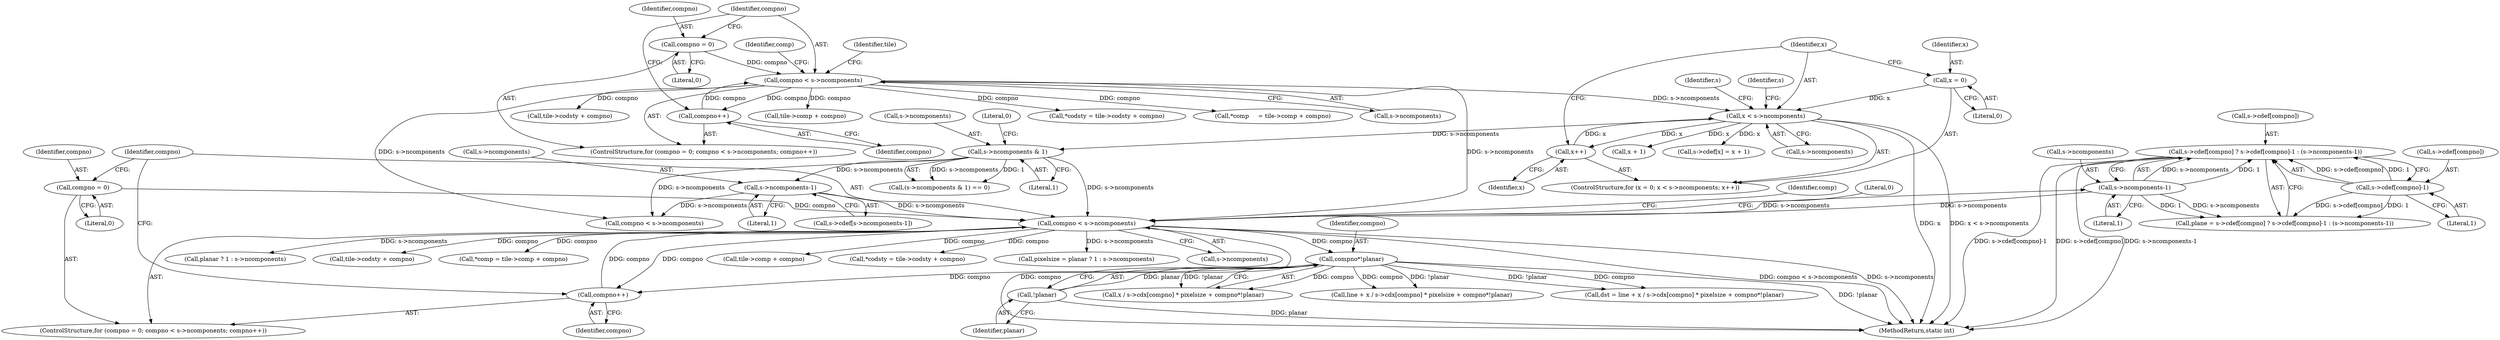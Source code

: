digraph "0_FFmpeg_fe448cd28d674c3eff3072552eae366d0b659ce9@pointer" {
"1000556" [label="(Call,s->cdef[compno] ? s->cdef[compno]-1 : (s->ncomponents-1))"];
"1000562" [label="(Call,s->cdef[compno]-1)"];
"1000569" [label="(Call,s->ncomponents-1)"];
"1000467" [label="(Call,compno < s->ncomponents)"];
"1000464" [label="(Call,compno = 0)"];
"1000472" [label="(Call,compno++)"];
"1000670" [label="(Call,compno*!planar)"];
"1000672" [label="(Call,!planar)"];
"1000439" [label="(Call,s->ncomponents & 1)"];
"1000421" [label="(Call,x < s->ncomponents)"];
"1000426" [label="(Call,x++)"];
"1000418" [label="(Call,x = 0)"];
"1000134" [label="(Call,compno < s->ncomponents)"];
"1000131" [label="(Call,compno = 0)"];
"1000139" [label="(Call,compno++)"];
"1000450" [label="(Call,s->ncomponents-1)"];
"1000573" [label="(Literal,1)"];
"1000443" [label="(Literal,1)"];
"1000441" [label="(Identifier,s)"];
"1000464" [label="(Call,compno = 0)"];
"1000660" [label="(Call,x / s->cdx[compno] * pixelsize + compno*!planar)"];
"1000130" [label="(ControlStructure,for (compno = 0; compno < s->ncomponents; compno++))"];
"1000139" [label="(Call,compno++)"];
"1000562" [label="(Call,s->cdef[compno]-1)"];
"1000478" [label="(Call,tile->comp + compno)"];
"1000438" [label="(Call,(s->ncomponents & 1) == 0)"];
"1000473" [label="(Identifier,compno)"];
"1000658" [label="(Call,line + x / s->cdx[compno] * pixelsize + compno*!planar)"];
"1000484" [label="(Call,*codsty = tile->codsty + compno)"];
"1000463" [label="(ControlStructure,for (compno = 0; compno < s->ncomponents; compno++))"];
"1000440" [label="(Call,s->ncomponents)"];
"1000426" [label="(Call,x++)"];
"1000468" [label="(Identifier,compno)"];
"1000670" [label="(Call,compno*!planar)"];
"1000789" [label="(Call,compno < s->ncomponents)"];
"1000454" [label="(Literal,1)"];
"1000466" [label="(Literal,0)"];
"1000563" [label="(Call,s->cdef[compno])"];
"1000477" [label="(Identifier,comp)"];
"1000423" [label="(Call,s->ncomponents)"];
"1001114" [label="(MethodReturn,static int)"];
"1000422" [label="(Identifier,x)"];
"1000554" [label="(Call,plane = s->cdef[compno] ? s->cdef[compno]-1 : (s->ncomponents-1))"];
"1000419" [label="(Identifier,x)"];
"1000451" [label="(Call,s->ncomponents)"];
"1000467" [label="(Call,compno < s->ncomponents)"];
"1000418" [label="(Call,x = 0)"];
"1000132" [label="(Identifier,compno)"];
"1000556" [label="(Call,s->cdef[compno] ? s->cdef[compno]-1 : (s->ncomponents-1))"];
"1000431" [label="(Identifier,s)"];
"1000420" [label="(Literal,0)"];
"1000143" [label="(Call,*comp     = tile->comp + compno)"];
"1000401" [label="(Identifier,tile)"];
"1000134" [label="(Call,compno < s->ncomponents)"];
"1000568" [label="(Literal,1)"];
"1000434" [label="(Call,x + 1)"];
"1000540" [label="(Call,pixelsize = planar ? 1 : s->ncomponents)"];
"1000427" [label="(Identifier,x)"];
"1000450" [label="(Call,s->ncomponents-1)"];
"1000144" [label="(Identifier,comp)"];
"1000469" [label="(Call,s->ncomponents)"];
"1001113" [label="(Literal,0)"];
"1000446" [label="(Call,s->cdef[s->ncomponents-1])"];
"1000542" [label="(Call,planar ? 1 : s->ncomponents)"];
"1000569" [label="(Call,s->ncomponents-1)"];
"1000570" [label="(Call,s->ncomponents)"];
"1000135" [label="(Identifier,compno)"];
"1000486" [label="(Call,tile->codsty + compno)"];
"1000136" [label="(Call,s->ncomponents)"];
"1000671" [label="(Identifier,compno)"];
"1000133" [label="(Literal,0)"];
"1000417" [label="(ControlStructure,for (x = 0; x < s->ncomponents; x++))"];
"1000444" [label="(Literal,0)"];
"1000421" [label="(Call,x < s->ncomponents)"];
"1000472" [label="(Call,compno++)"];
"1000428" [label="(Call,s->cdef[x] = x + 1)"];
"1000656" [label="(Call,dst = line + x / s->cdx[compno] * pixelsize + compno*!planar)"];
"1000673" [label="(Identifier,planar)"];
"1000672" [label="(Call,!planar)"];
"1000131" [label="(Call,compno = 0)"];
"1000465" [label="(Identifier,compno)"];
"1000476" [label="(Call,*comp = tile->comp + compno)"];
"1000140" [label="(Identifier,compno)"];
"1000153" [label="(Call,tile->codsty + compno)"];
"1000557" [label="(Call,s->cdef[compno])"];
"1000145" [label="(Call,tile->comp + compno)"];
"1000151" [label="(Call,*codsty = tile->codsty + compno)"];
"1000439" [label="(Call,s->ncomponents & 1)"];
"1000556" -> "1000554"  [label="AST: "];
"1000556" -> "1000562"  [label="CFG: "];
"1000556" -> "1000569"  [label="CFG: "];
"1000557" -> "1000556"  [label="AST: "];
"1000562" -> "1000556"  [label="AST: "];
"1000569" -> "1000556"  [label="AST: "];
"1000554" -> "1000556"  [label="CFG: "];
"1000556" -> "1001114"  [label="DDG: s->cdef[compno]-1"];
"1000556" -> "1001114"  [label="DDG: s->ncomponents-1"];
"1000556" -> "1001114"  [label="DDG: s->cdef[compno]"];
"1000562" -> "1000556"  [label="DDG: s->cdef[compno]"];
"1000562" -> "1000556"  [label="DDG: 1"];
"1000569" -> "1000556"  [label="DDG: s->ncomponents"];
"1000569" -> "1000556"  [label="DDG: 1"];
"1000562" -> "1000568"  [label="CFG: "];
"1000563" -> "1000562"  [label="AST: "];
"1000568" -> "1000562"  [label="AST: "];
"1000562" -> "1000554"  [label="DDG: s->cdef[compno]"];
"1000562" -> "1000554"  [label="DDG: 1"];
"1000569" -> "1000573"  [label="CFG: "];
"1000570" -> "1000569"  [label="AST: "];
"1000573" -> "1000569"  [label="AST: "];
"1000569" -> "1000467"  [label="DDG: s->ncomponents"];
"1000569" -> "1000554"  [label="DDG: s->ncomponents"];
"1000569" -> "1000554"  [label="DDG: 1"];
"1000467" -> "1000569"  [label="DDG: s->ncomponents"];
"1000467" -> "1000463"  [label="AST: "];
"1000467" -> "1000469"  [label="CFG: "];
"1000468" -> "1000467"  [label="AST: "];
"1000469" -> "1000467"  [label="AST: "];
"1000477" -> "1000467"  [label="CFG: "];
"1001113" -> "1000467"  [label="CFG: "];
"1000467" -> "1001114"  [label="DDG: compno"];
"1000467" -> "1001114"  [label="DDG: compno < s->ncomponents"];
"1000467" -> "1001114"  [label="DDG: s->ncomponents"];
"1000464" -> "1000467"  [label="DDG: compno"];
"1000472" -> "1000467"  [label="DDG: compno"];
"1000439" -> "1000467"  [label="DDG: s->ncomponents"];
"1000134" -> "1000467"  [label="DDG: s->ncomponents"];
"1000450" -> "1000467"  [label="DDG: s->ncomponents"];
"1000467" -> "1000472"  [label="DDG: compno"];
"1000467" -> "1000476"  [label="DDG: compno"];
"1000467" -> "1000478"  [label="DDG: compno"];
"1000467" -> "1000484"  [label="DDG: compno"];
"1000467" -> "1000486"  [label="DDG: compno"];
"1000467" -> "1000540"  [label="DDG: s->ncomponents"];
"1000467" -> "1000542"  [label="DDG: s->ncomponents"];
"1000467" -> "1000670"  [label="DDG: compno"];
"1000464" -> "1000463"  [label="AST: "];
"1000464" -> "1000466"  [label="CFG: "];
"1000465" -> "1000464"  [label="AST: "];
"1000466" -> "1000464"  [label="AST: "];
"1000468" -> "1000464"  [label="CFG: "];
"1000472" -> "1000463"  [label="AST: "];
"1000472" -> "1000473"  [label="CFG: "];
"1000473" -> "1000472"  [label="AST: "];
"1000468" -> "1000472"  [label="CFG: "];
"1000670" -> "1000472"  [label="DDG: compno"];
"1000670" -> "1000660"  [label="AST: "];
"1000670" -> "1000672"  [label="CFG: "];
"1000671" -> "1000670"  [label="AST: "];
"1000672" -> "1000670"  [label="AST: "];
"1000660" -> "1000670"  [label="CFG: "];
"1000670" -> "1001114"  [label="DDG: !planar"];
"1000670" -> "1000656"  [label="DDG: compno"];
"1000670" -> "1000656"  [label="DDG: !planar"];
"1000670" -> "1000658"  [label="DDG: compno"];
"1000670" -> "1000658"  [label="DDG: !planar"];
"1000670" -> "1000660"  [label="DDG: compno"];
"1000670" -> "1000660"  [label="DDG: !planar"];
"1000672" -> "1000670"  [label="DDG: planar"];
"1000672" -> "1000673"  [label="CFG: "];
"1000673" -> "1000672"  [label="AST: "];
"1000672" -> "1001114"  [label="DDG: planar"];
"1000439" -> "1000438"  [label="AST: "];
"1000439" -> "1000443"  [label="CFG: "];
"1000440" -> "1000439"  [label="AST: "];
"1000443" -> "1000439"  [label="AST: "];
"1000444" -> "1000439"  [label="CFG: "];
"1000439" -> "1000438"  [label="DDG: s->ncomponents"];
"1000439" -> "1000438"  [label="DDG: 1"];
"1000421" -> "1000439"  [label="DDG: s->ncomponents"];
"1000439" -> "1000450"  [label="DDG: s->ncomponents"];
"1000439" -> "1000789"  [label="DDG: s->ncomponents"];
"1000421" -> "1000417"  [label="AST: "];
"1000421" -> "1000423"  [label="CFG: "];
"1000422" -> "1000421"  [label="AST: "];
"1000423" -> "1000421"  [label="AST: "];
"1000431" -> "1000421"  [label="CFG: "];
"1000441" -> "1000421"  [label="CFG: "];
"1000421" -> "1001114"  [label="DDG: x"];
"1000421" -> "1001114"  [label="DDG: x < s->ncomponents"];
"1000426" -> "1000421"  [label="DDG: x"];
"1000418" -> "1000421"  [label="DDG: x"];
"1000134" -> "1000421"  [label="DDG: s->ncomponents"];
"1000421" -> "1000426"  [label="DDG: x"];
"1000421" -> "1000428"  [label="DDG: x"];
"1000421" -> "1000434"  [label="DDG: x"];
"1000426" -> "1000417"  [label="AST: "];
"1000426" -> "1000427"  [label="CFG: "];
"1000427" -> "1000426"  [label="AST: "];
"1000422" -> "1000426"  [label="CFG: "];
"1000418" -> "1000417"  [label="AST: "];
"1000418" -> "1000420"  [label="CFG: "];
"1000419" -> "1000418"  [label="AST: "];
"1000420" -> "1000418"  [label="AST: "];
"1000422" -> "1000418"  [label="CFG: "];
"1000134" -> "1000130"  [label="AST: "];
"1000134" -> "1000136"  [label="CFG: "];
"1000135" -> "1000134"  [label="AST: "];
"1000136" -> "1000134"  [label="AST: "];
"1000144" -> "1000134"  [label="CFG: "];
"1000401" -> "1000134"  [label="CFG: "];
"1000131" -> "1000134"  [label="DDG: compno"];
"1000139" -> "1000134"  [label="DDG: compno"];
"1000134" -> "1000139"  [label="DDG: compno"];
"1000134" -> "1000143"  [label="DDG: compno"];
"1000134" -> "1000145"  [label="DDG: compno"];
"1000134" -> "1000151"  [label="DDG: compno"];
"1000134" -> "1000153"  [label="DDG: compno"];
"1000134" -> "1000789"  [label="DDG: s->ncomponents"];
"1000131" -> "1000130"  [label="AST: "];
"1000131" -> "1000133"  [label="CFG: "];
"1000132" -> "1000131"  [label="AST: "];
"1000133" -> "1000131"  [label="AST: "];
"1000135" -> "1000131"  [label="CFG: "];
"1000139" -> "1000130"  [label="AST: "];
"1000139" -> "1000140"  [label="CFG: "];
"1000140" -> "1000139"  [label="AST: "];
"1000135" -> "1000139"  [label="CFG: "];
"1000450" -> "1000446"  [label="AST: "];
"1000450" -> "1000454"  [label="CFG: "];
"1000451" -> "1000450"  [label="AST: "];
"1000454" -> "1000450"  [label="AST: "];
"1000446" -> "1000450"  [label="CFG: "];
"1000450" -> "1000789"  [label="DDG: s->ncomponents"];
}
